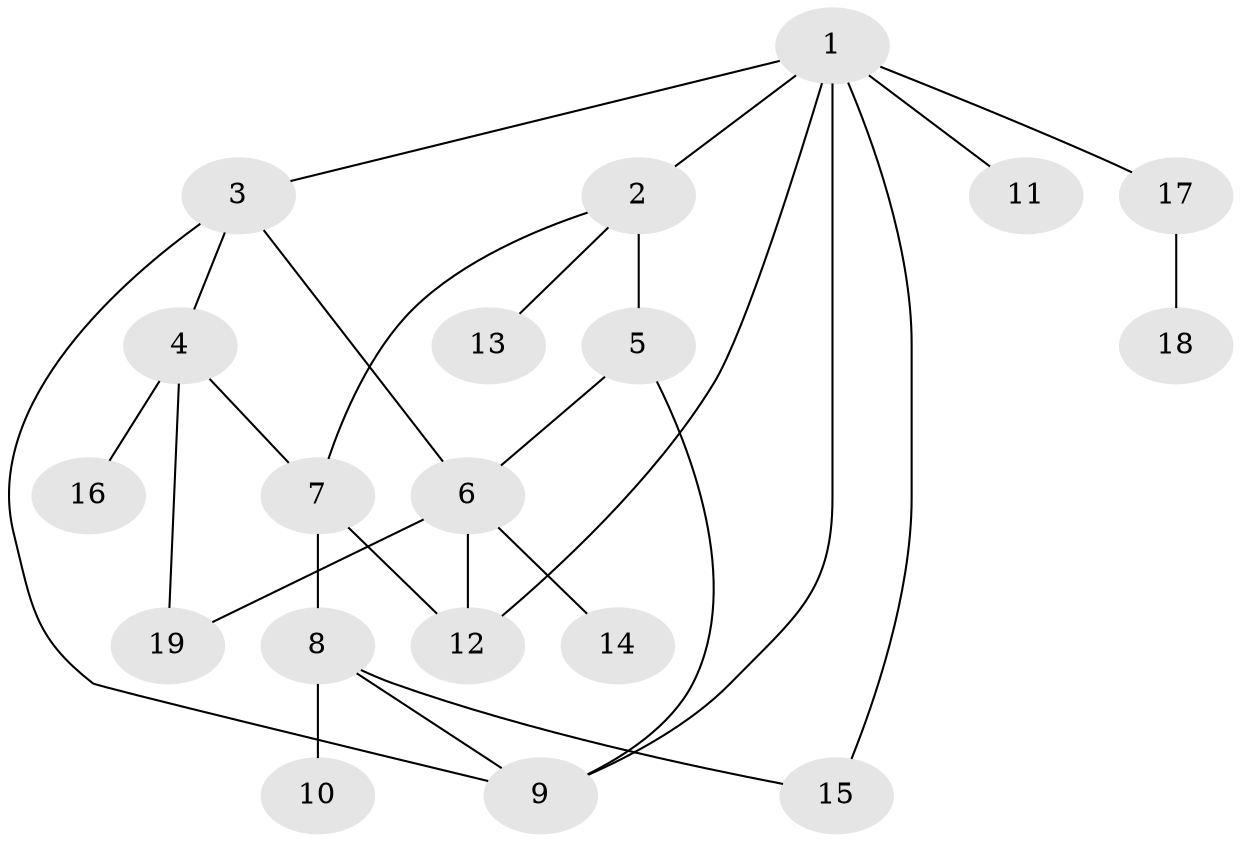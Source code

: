 // original degree distribution, {12: 0.02127659574468085, 2: 0.19148936170212766, 5: 0.0425531914893617, 6: 0.02127659574468085, 7: 0.0425531914893617, 4: 0.0425531914893617, 9: 0.02127659574468085, 1: 0.5319148936170213, 3: 0.0851063829787234}
// Generated by graph-tools (version 1.1) at 2025/52/03/04/25 22:52:25]
// undirected, 19 vertices, 27 edges
graph export_dot {
  node [color=gray90,style=filled];
  1;
  2;
  3;
  4;
  5;
  6;
  7;
  8;
  9;
  10;
  11;
  12;
  13;
  14;
  15;
  16;
  17;
  18;
  19;
  1 -- 2 [weight=3.0];
  1 -- 3 [weight=1.0];
  1 -- 9 [weight=1.0];
  1 -- 11 [weight=1.0];
  1 -- 12 [weight=1.0];
  1 -- 15 [weight=1.0];
  1 -- 17 [weight=3.0];
  2 -- 5 [weight=3.0];
  2 -- 7 [weight=1.0];
  2 -- 13 [weight=1.0];
  3 -- 4 [weight=1.0];
  3 -- 6 [weight=1.0];
  3 -- 9 [weight=1.0];
  4 -- 7 [weight=1.0];
  4 -- 16 [weight=1.0];
  4 -- 19 [weight=1.0];
  5 -- 6 [weight=1.0];
  5 -- 9 [weight=1.0];
  6 -- 12 [weight=1.0];
  6 -- 14 [weight=1.0];
  6 -- 19 [weight=1.0];
  7 -- 8 [weight=5.0];
  7 -- 12 [weight=1.0];
  8 -- 9 [weight=1.0];
  8 -- 10 [weight=1.0];
  8 -- 15 [weight=1.0];
  17 -- 18 [weight=1.0];
}
